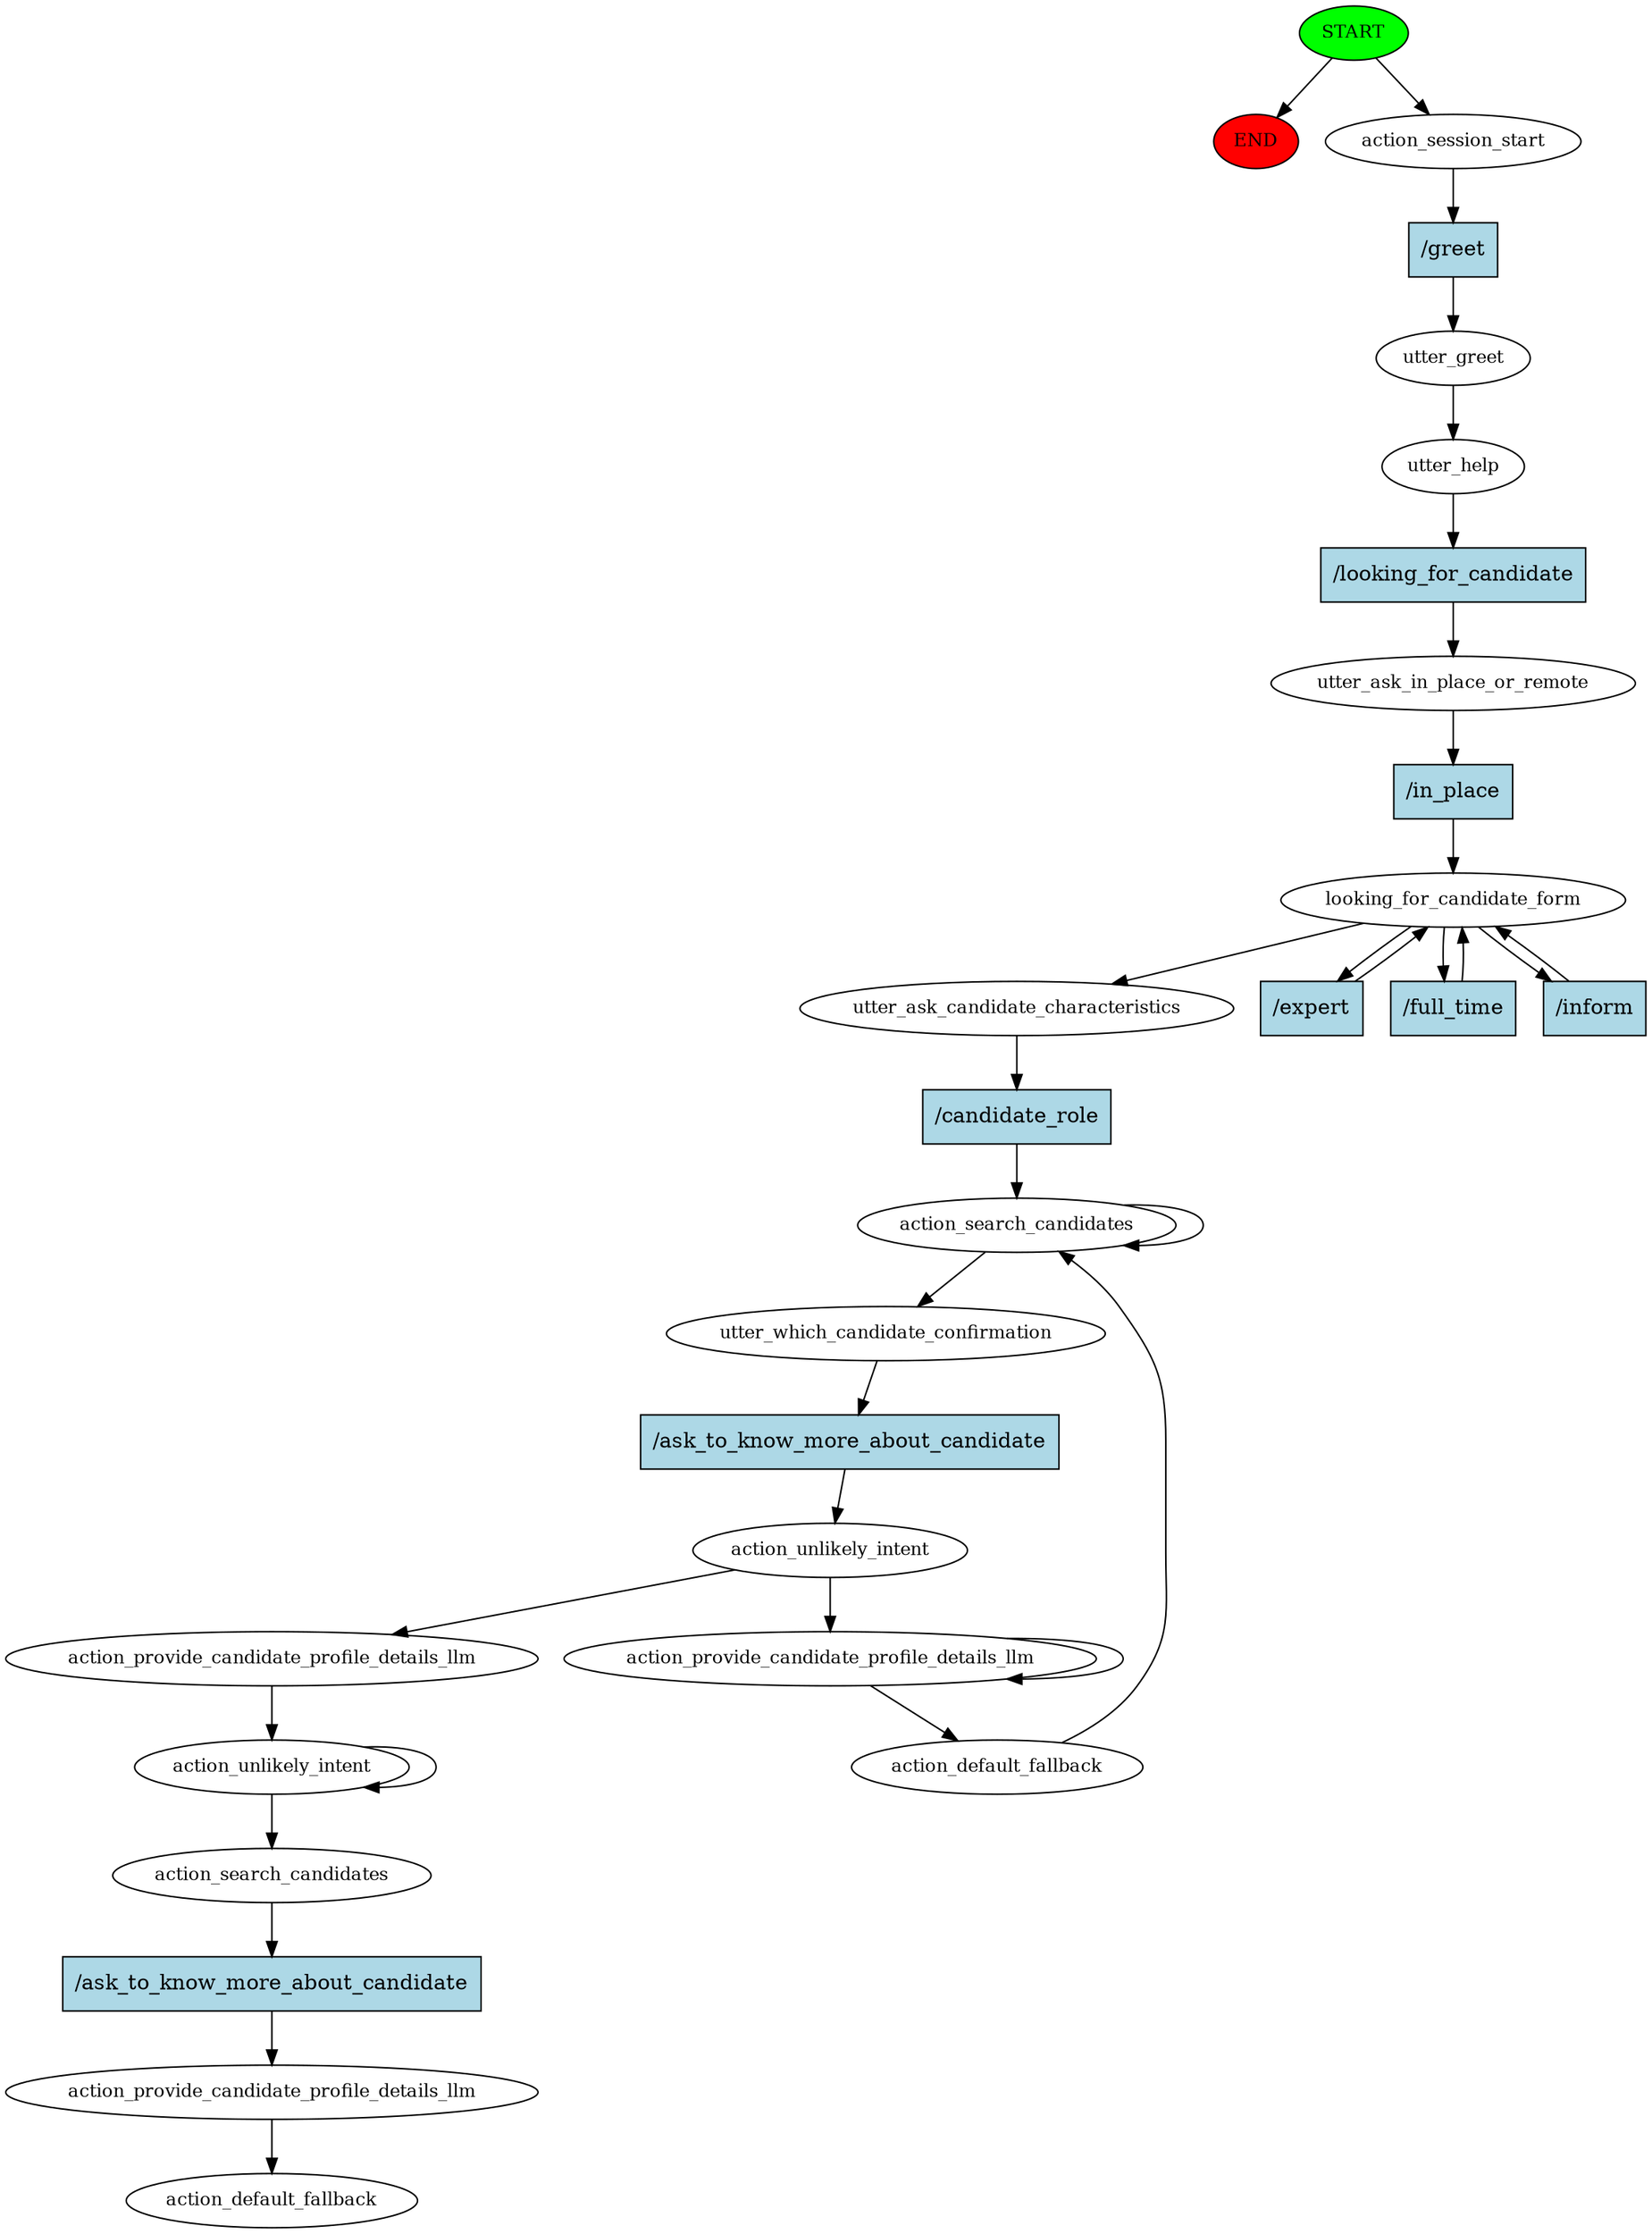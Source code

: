digraph  {
0 [class="start active", fillcolor=green, fontsize=12, label=START, style=filled];
"-1" [class=end, fillcolor=red, fontsize=12, label=END, style=filled];
1 [class=active, fontsize=12, label=action_session_start];
2 [class=active, fontsize=12, label=utter_greet];
3 [class=active, fontsize=12, label=utter_help];
4 [class=active, fontsize=12, label=utter_ask_in_place_or_remote];
5 [class=active, fontsize=12, label=looking_for_candidate_form];
9 [class=active, fontsize=12, label=utter_ask_candidate_characteristics];
10 [class=active, fontsize=12, label=action_search_candidates];
11 [class=active, fontsize=12, label=utter_which_candidate_confirmation];
12 [class=active, fontsize=12, label=action_unlikely_intent];
13 [class=active, fontsize=12, label=action_provide_candidate_profile_details_llm];
15 [class=active, fontsize=12, label=action_default_fallback];
20 [class=active, fontsize=12, label=action_provide_candidate_profile_details_llm];
21 [class=active, fontsize=12, label=action_unlikely_intent];
23 [class=active, fontsize=12, label=action_search_candidates];
24 [class=active, fontsize=12, label=action_provide_candidate_profile_details_llm];
25 [class="dashed active", fontsize=12, label=action_default_fallback];
26 [class="intent active", fillcolor=lightblue, label="/greet", shape=rect, style=filled];
27 [class="intent active", fillcolor=lightblue, label="/looking_for_candidate", shape=rect, style=filled];
28 [class="intent active", fillcolor=lightblue, label="/in_place", shape=rect, style=filled];
29 [class="intent active", fillcolor=lightblue, label="/expert", shape=rect, style=filled];
30 [class="intent active", fillcolor=lightblue, label="/full_time", shape=rect, style=filled];
31 [class="intent active", fillcolor=lightblue, label="/inform", shape=rect, style=filled];
32 [class="intent active", fillcolor=lightblue, label="/candidate_role", shape=rect, style=filled];
33 [class="intent active", fillcolor=lightblue, label="/ask_to_know_more_about_candidate", shape=rect, style=filled];
34 [class="intent active", fillcolor=lightblue, label="/ask_to_know_more_about_candidate", shape=rect, style=filled];
0 -> "-1"  [class="", key=NONE, label=""];
0 -> 1  [class=active, key=NONE, label=""];
1 -> 26  [class=active, key=0];
2 -> 3  [class=active, key=NONE, label=""];
3 -> 27  [class=active, key=0];
4 -> 28  [class=active, key=0];
5 -> 9  [class=active, key=NONE, label=""];
5 -> 29  [class=active, key=0];
5 -> 30  [class=active, key=0];
5 -> 31  [class=active, key=0];
9 -> 32  [class=active, key=0];
10 -> 11  [class=active, key=NONE, label=""];
10 -> 10  [class=active, key=NONE, label=""];
11 -> 33  [class=active, key=0];
12 -> 13  [class=active, key=NONE, label=""];
12 -> 20  [class=active, key=NONE, label=""];
13 -> 15  [class=active, key=NONE, label=""];
13 -> 13  [class=active, key=NONE, label=""];
15 -> 10  [class=active, key=NONE, label=""];
20 -> 21  [class=active, key=NONE, label=""];
21 -> 23  [class=active, key=NONE, label=""];
21 -> 21  [class=active, key=NONE, label=""];
23 -> 34  [class=active, key=0];
24 -> 25  [class=active, key=NONE, label=""];
26 -> 2  [class=active, key=0];
27 -> 4  [class=active, key=0];
28 -> 5  [class=active, key=0];
29 -> 5  [class=active, key=0];
30 -> 5  [class=active, key=0];
31 -> 5  [class=active, key=0];
32 -> 10  [class=active, key=0];
33 -> 12  [class=active, key=0];
34 -> 24  [class=active, key=0];
}
